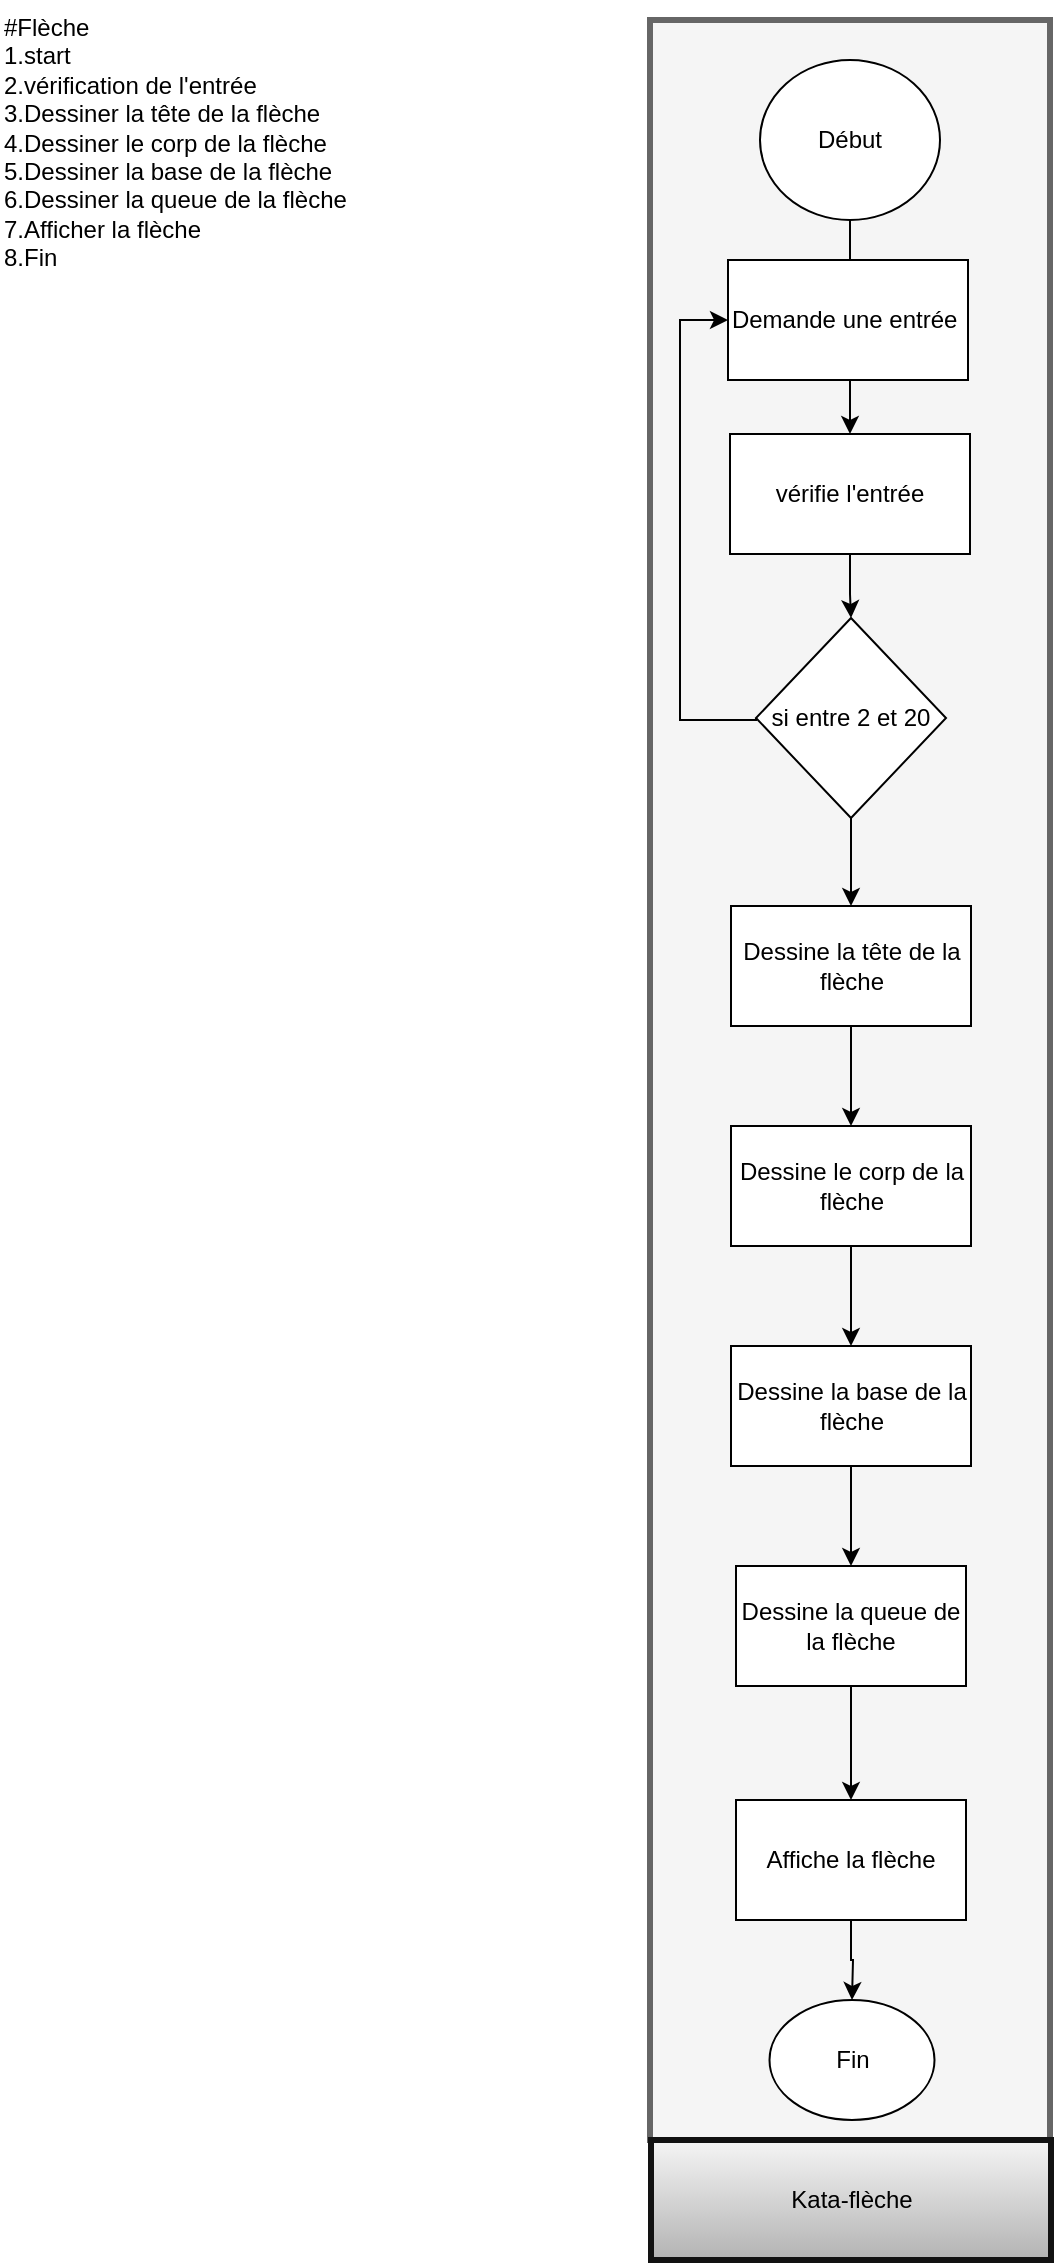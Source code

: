 <mxfile version="20.3.0" type="device" pages="4"><diagram id="q1qzM1LwMyGHsYmclR2t" name="Kata flèche"><mxGraphModel dx="1422" dy="905" grid="1" gridSize="10" guides="1" tooltips="1" connect="1" arrows="1" fold="1" page="1" pageScale="1" pageWidth="827" pageHeight="1169" math="0" shadow="0"><root><mxCell id="0"/><mxCell id="1" parent="0"/><mxCell id="boI8Sn5ArKPGlaF_78VB-24" value="" style="rounded=0;whiteSpace=wrap;html=1;fillColor=#f5f5f5;fontColor=#333333;strokeColor=#666666;strokeWidth=3;" parent="1" vertex="1"><mxGeometry x="335" y="20" width="200" height="1060" as="geometry"/></mxCell><mxCell id="boI8Sn5ArKPGlaF_78VB-1" value="#Flèche&#10;1.start&#10;2.vérification de l'entrée&#10;3.Dessiner la tête de la flèche&#10;4.Dessiner le corp de la flèche&#10;5.Dessiner la base de la flèche&#10;6.Dessiner la queue de la flèche&#10;7.Afficher la flèche &#10;8.Fin" style="text;whiteSpace=wrap;html=1;" parent="1" vertex="1"><mxGeometry x="10" y="10" width="200" height="150" as="geometry"/></mxCell><mxCell id="boI8Sn5ArKPGlaF_78VB-7" value="" style="edgeStyle=orthogonalEdgeStyle;rounded=0;orthogonalLoop=1;jettySize=auto;html=1;" parent="1" source="boI8Sn5ArKPGlaF_78VB-2" target="boI8Sn5ArKPGlaF_78VB-6" edge="1"><mxGeometry relative="1" as="geometry"/></mxCell><mxCell id="boI8Sn5ArKPGlaF_78VB-2" value="Début" style="ellipse;whiteSpace=wrap;html=1;" parent="1" vertex="1"><mxGeometry x="390" y="40" width="90" height="80" as="geometry"/></mxCell><mxCell id="REdIkn9EDG-xxL7GyyMX-2" style="edgeStyle=orthogonalEdgeStyle;rounded=0;orthogonalLoop=1;jettySize=auto;html=1;" parent="1" source="boI8Sn5ArKPGlaF_78VB-6" target="boI8Sn5ArKPGlaF_78VB-9" edge="1"><mxGeometry relative="1" as="geometry"/></mxCell><mxCell id="boI8Sn5ArKPGlaF_78VB-6" value="vérifie l'entrée" style="whiteSpace=wrap;html=1;" parent="1" vertex="1"><mxGeometry x="375" y="227" width="120" height="60" as="geometry"/></mxCell><mxCell id="boI8Sn5ArKPGlaF_78VB-11" style="edgeStyle=orthogonalEdgeStyle;rounded=0;orthogonalLoop=1;jettySize=auto;html=1;exitX=0;exitY=0.5;exitDx=0;exitDy=0;entryX=0;entryY=0.5;entryDx=0;entryDy=0;" parent="1" source="boI8Sn5ArKPGlaF_78VB-9" target="REdIkn9EDG-xxL7GyyMX-1" edge="1"><mxGeometry relative="1" as="geometry"><mxPoint x="438" y="180" as="targetPoint"/><Array as="points"><mxPoint x="388" y="370"/><mxPoint x="350" y="370"/><mxPoint x="350" y="170"/></Array></mxGeometry></mxCell><mxCell id="boI8Sn5ArKPGlaF_78VB-14" value="" style="edgeStyle=orthogonalEdgeStyle;rounded=0;orthogonalLoop=1;jettySize=auto;html=1;" parent="1" source="boI8Sn5ArKPGlaF_78VB-9" target="boI8Sn5ArKPGlaF_78VB-13" edge="1"><mxGeometry relative="1" as="geometry"/></mxCell><mxCell id="boI8Sn5ArKPGlaF_78VB-9" value="si entre 2 et 20" style="rhombus;whiteSpace=wrap;html=1;" parent="1" vertex="1"><mxGeometry x="388" y="319" width="95" height="100" as="geometry"/></mxCell><mxCell id="boI8Sn5ArKPGlaF_78VB-19" style="edgeStyle=orthogonalEdgeStyle;rounded=0;orthogonalLoop=1;jettySize=auto;html=1;entryX=0.5;entryY=0;entryDx=0;entryDy=0;" parent="1" source="boI8Sn5ArKPGlaF_78VB-13" target="boI8Sn5ArKPGlaF_78VB-16" edge="1"><mxGeometry relative="1" as="geometry"/></mxCell><mxCell id="boI8Sn5ArKPGlaF_78VB-13" value="Dessine la tête de la flèche" style="whiteSpace=wrap;html=1;" parent="1" vertex="1"><mxGeometry x="375.5" y="463" width="120" height="60" as="geometry"/></mxCell><mxCell id="boI8Sn5ArKPGlaF_78VB-20" style="edgeStyle=orthogonalEdgeStyle;rounded=0;orthogonalLoop=1;jettySize=auto;html=1;" parent="1" source="boI8Sn5ArKPGlaF_78VB-16" target="boI8Sn5ArKPGlaF_78VB-17" edge="1"><mxGeometry relative="1" as="geometry"/></mxCell><mxCell id="boI8Sn5ArKPGlaF_78VB-16" value="Dessine le corp de la flèche" style="whiteSpace=wrap;html=1;" parent="1" vertex="1"><mxGeometry x="375.5" y="573" width="120" height="60" as="geometry"/></mxCell><mxCell id="boI8Sn5ArKPGlaF_78VB-21" style="edgeStyle=orthogonalEdgeStyle;rounded=0;orthogonalLoop=1;jettySize=auto;html=1;entryX=0.5;entryY=0;entryDx=0;entryDy=0;" parent="1" source="boI8Sn5ArKPGlaF_78VB-17" target="boI8Sn5ArKPGlaF_78VB-18" edge="1"><mxGeometry relative="1" as="geometry"/></mxCell><mxCell id="boI8Sn5ArKPGlaF_78VB-17" value="Dessine la base de la flèche" style="whiteSpace=wrap;html=1;" parent="1" vertex="1"><mxGeometry x="375.5" y="683" width="120" height="60" as="geometry"/></mxCell><mxCell id="boI8Sn5ArKPGlaF_78VB-23" value="" style="edgeStyle=orthogonalEdgeStyle;rounded=0;orthogonalLoop=1;jettySize=auto;html=1;entryX=0.5;entryY=0;entryDx=0;entryDy=0;" parent="1" source="boI8Sn5ArKPGlaF_78VB-18" target="p_6DWz7DK_xtjwk2IAkU-1" edge="1"><mxGeometry relative="1" as="geometry"/></mxCell><mxCell id="boI8Sn5ArKPGlaF_78VB-18" value="Dessine la queue de la flèche" style="whiteSpace=wrap;html=1;" parent="1" vertex="1"><mxGeometry x="378" y="793" width="115" height="60" as="geometry"/></mxCell><mxCell id="boI8Sn5ArKPGlaF_78VB-22" value="Fin" style="ellipse;whiteSpace=wrap;html=1;" parent="1" vertex="1"><mxGeometry x="394.75" y="1010" width="82.5" height="60" as="geometry"/></mxCell><mxCell id="boI8Sn5ArKPGlaF_78VB-25" value="Kata-flèche" style="rounded=0;whiteSpace=wrap;html=1;fillColor=#f5f5f5;strokeColor=#121212;gradientColor=#b3b3b3;strokeWidth=3;" parent="1" vertex="1"><mxGeometry x="335.5" y="1080" width="200" height="60" as="geometry"/></mxCell><mxCell id="REdIkn9EDG-xxL7GyyMX-1" value="Demande une entrée&amp;nbsp;" style="whiteSpace=wrap;html=1;" parent="1" vertex="1"><mxGeometry x="374" y="140" width="120" height="60" as="geometry"/></mxCell><mxCell id="p_6DWz7DK_xtjwk2IAkU-5" value="" style="edgeStyle=orthogonalEdgeStyle;rounded=0;orthogonalLoop=1;jettySize=auto;html=1;" parent="1" source="p_6DWz7DK_xtjwk2IAkU-1" edge="1"><mxGeometry relative="1" as="geometry"><mxPoint x="436" y="1010" as="targetPoint"/></mxGeometry></mxCell><mxCell id="p_6DWz7DK_xtjwk2IAkU-1" value="Affiche la flèche" style="whiteSpace=wrap;html=1;" parent="1" vertex="1"><mxGeometry x="378" y="910" width="115" height="60" as="geometry"/></mxCell></root></mxGraphModel></diagram><diagram name="Copie de Kata flèche" id="09avqSc9FyPfxtvhs-ko"><mxGraphModel dx="1422" dy="861" grid="1" gridSize="10" guides="1" tooltips="1" connect="1" arrows="1" fold="1" page="1" pageScale="1" pageWidth="827" pageHeight="1169" math="0" shadow="0"><root><mxCell id="HNTKcm60JhzlJLqa6csW-0"/><mxCell id="HNTKcm60JhzlJLqa6csW-1" parent="HNTKcm60JhzlJLqa6csW-0"/><mxCell id="HNTKcm60JhzlJLqa6csW-2" value="" style="rounded=0;whiteSpace=wrap;html=1;fillColor=#f5f5f5;fontColor=#333333;strokeColor=#666666;strokeWidth=3;" parent="HNTKcm60JhzlJLqa6csW-1" vertex="1"><mxGeometry x="100" y="30" width="200" height="1060" as="geometry"/></mxCell><mxCell id="HNTKcm60JhzlJLqa6csW-3" value="#Flèche&#10;1.start&#10;2.vérification de l'entrée&#10;3.Dessiner la tête de la flèche&#10;4.Dessiner le corp de la flèche&#10;5.Dessiner la base de la flèche&#10;6.Dessiner la queue de la flèche&#10;7.Afficher la flèche &#10;8.Fin" style="text;whiteSpace=wrap;html=1;" parent="HNTKcm60JhzlJLqa6csW-1" vertex="1"><mxGeometry x="10" y="10" width="200" height="150" as="geometry"/></mxCell><mxCell id="HNTKcm60JhzlJLqa6csW-4" value="" style="edgeStyle=orthogonalEdgeStyle;rounded=0;orthogonalLoop=1;jettySize=auto;html=1;entryX=0.5;entryY=0;entryDx=0;entryDy=0;" parent="HNTKcm60JhzlJLqa6csW-1" source="HNTKcm60JhzlJLqa6csW-5" target="IJbFpIZOnZV6C-FxeISw-4" edge="1"><mxGeometry relative="1" as="geometry"><mxPoint x="750" y="130" as="targetPoint"/></mxGeometry></mxCell><mxCell id="HNTKcm60JhzlJLqa6csW-5" value="Début" style="ellipse;whiteSpace=wrap;html=1;" parent="HNTKcm60JhzlJLqa6csW-1" vertex="1"><mxGeometry x="710" width="90" height="80" as="geometry"/></mxCell><mxCell id="HNTKcm60JhzlJLqa6csW-8" style="edgeStyle=orthogonalEdgeStyle;rounded=0;orthogonalLoop=1;jettySize=auto;html=1;exitX=0;exitY=0.5;exitDx=0;exitDy=0;startArrow=oval;startFill=1;" parent="HNTKcm60JhzlJLqa6csW-1" source="HNTKcm60JhzlJLqa6csW-10" edge="1"><mxGeometry relative="1" as="geometry"><mxPoint x="756" y="200" as="targetPoint"/><Array as="points"><mxPoint x="640" y="480"/><mxPoint x="640" y="200"/></Array></mxGeometry></mxCell><mxCell id="IJbFpIZOnZV6C-FxeISw-26" style="edgeStyle=orthogonalEdgeStyle;rounded=0;orthogonalLoop=1;jettySize=auto;html=1;strokeColor=#000000;startArrow=none;startFill=0;" parent="HNTKcm60JhzlJLqa6csW-1" source="HNTKcm60JhzlJLqa6csW-10" target="IJbFpIZOnZV6C-FxeISw-2" edge="1"><mxGeometry relative="1" as="geometry"/></mxCell><mxCell id="HNTKcm60JhzlJLqa6csW-10" value="si entre 2 et 20" style="rhombus;whiteSpace=wrap;html=1;" parent="HNTKcm60JhzlJLqa6csW-1" vertex="1"><mxGeometry x="708" y="430" width="95" height="100" as="geometry"/></mxCell><mxCell id="IJbFpIZOnZV6C-FxeISw-28" style="edgeStyle=orthogonalEdgeStyle;rounded=0;orthogonalLoop=1;jettySize=auto;html=1;entryX=0.5;entryY=0;entryDx=0;entryDy=0;strokeColor=#000000;startArrow=none;startFill=0;" parent="HNTKcm60JhzlJLqa6csW-1" source="HNTKcm60JhzlJLqa6csW-12" target="HNTKcm60JhzlJLqa6csW-14" edge="1"><mxGeometry relative="1" as="geometry"/></mxCell><mxCell id="HNTKcm60JhzlJLqa6csW-12" value="Imprimer :&lt;br&gt;taille*espace + une étoile" style="whiteSpace=wrap;html=1;" parent="HNTKcm60JhzlJLqa6csW-1" vertex="1"><mxGeometry x="684" y="660" width="142.5" height="60" as="geometry"/></mxCell><mxCell id="IJbFpIZOnZV6C-FxeISw-29" style="edgeStyle=orthogonalEdgeStyle;rounded=0;orthogonalLoop=1;jettySize=auto;html=1;strokeColor=#000000;startArrow=none;startFill=0;" parent="HNTKcm60JhzlJLqa6csW-1" source="HNTKcm60JhzlJLqa6csW-14" target="IJbFpIZOnZV6C-FxeISw-5" edge="1"><mxGeometry relative="1" as="geometry"/></mxCell><mxCell id="HNTKcm60JhzlJLqa6csW-14" value="stoque dans une variable:&lt;br&gt;espace avant = taille de flèche -1" style="whiteSpace=wrap;html=1;" parent="HNTKcm60JhzlJLqa6csW-1" vertex="1"><mxGeometry x="680.5" y="760" width="150" height="60" as="geometry"/></mxCell><mxCell id="HNTKcm60JhzlJLqa6csW-15" style="edgeStyle=orthogonalEdgeStyle;rounded=0;orthogonalLoop=1;jettySize=auto;html=1;entryX=0.5;entryY=0;entryDx=0;entryDy=0;" parent="HNTKcm60JhzlJLqa6csW-1" source="HNTKcm60JhzlJLqa6csW-16" target="HNTKcm60JhzlJLqa6csW-18" edge="1"><mxGeometry relative="1" as="geometry"/></mxCell><mxCell id="HNTKcm60JhzlJLqa6csW-16" value="Dessine la base de la flèche" style="whiteSpace=wrap;html=1;" parent="HNTKcm60JhzlJLqa6csW-1" vertex="1"><mxGeometry x="980" y="660" width="120" height="60" as="geometry"/></mxCell><mxCell id="HNTKcm60JhzlJLqa6csW-17" value="" style="edgeStyle=orthogonalEdgeStyle;rounded=0;orthogonalLoop=1;jettySize=auto;html=1;entryX=0.5;entryY=0;entryDx=0;entryDy=0;" parent="HNTKcm60JhzlJLqa6csW-1" source="HNTKcm60JhzlJLqa6csW-18" target="HNTKcm60JhzlJLqa6csW-23" edge="1"><mxGeometry relative="1" as="geometry"/></mxCell><mxCell id="HNTKcm60JhzlJLqa6csW-18" value="Dessine la queue de la flèche" style="whiteSpace=wrap;html=1;" parent="HNTKcm60JhzlJLqa6csW-1" vertex="1"><mxGeometry x="982.5" y="770" width="115" height="60" as="geometry"/></mxCell><mxCell id="HNTKcm60JhzlJLqa6csW-19" value="Fin" style="ellipse;whiteSpace=wrap;html=1;" parent="HNTKcm60JhzlJLqa6csW-1" vertex="1"><mxGeometry x="999.25" y="987" width="82.5" height="60" as="geometry"/></mxCell><mxCell id="HNTKcm60JhzlJLqa6csW-20" value="Kata-flèche" style="rounded=0;whiteSpace=wrap;html=1;fillColor=#f5f5f5;strokeColor=#121212;gradientColor=#b3b3b3;strokeWidth=3;" parent="HNTKcm60JhzlJLqa6csW-1" vertex="1"><mxGeometry x="982.5" y="1070" width="200" height="60" as="geometry"/></mxCell><mxCell id="IJbFpIZOnZV6C-FxeISw-23" style="edgeStyle=orthogonalEdgeStyle;rounded=0;orthogonalLoop=1;jettySize=auto;html=1;entryX=0.5;entryY=0;entryDx=0;entryDy=0;strokeColor=#000000;startArrow=oval;startFill=1;" parent="HNTKcm60JhzlJLqa6csW-1" source="HNTKcm60JhzlJLqa6csW-21" target="HNTKcm60JhzlJLqa6csW-10" edge="1"><mxGeometry relative="1" as="geometry"/></mxCell><mxCell id="HNTKcm60JhzlJLqa6csW-21" value="Demande une entrée&amp;nbsp;" style="whiteSpace=wrap;html=1;" parent="HNTKcm60JhzlJLqa6csW-1" vertex="1"><mxGeometry x="695" y="320" width="120" height="60" as="geometry"/></mxCell><mxCell id="HNTKcm60JhzlJLqa6csW-22" value="" style="edgeStyle=orthogonalEdgeStyle;rounded=0;orthogonalLoop=1;jettySize=auto;html=1;" parent="HNTKcm60JhzlJLqa6csW-1" source="HNTKcm60JhzlJLqa6csW-23" edge="1"><mxGeometry relative="1" as="geometry"><mxPoint x="1040.5" y="987" as="targetPoint"/></mxGeometry></mxCell><mxCell id="HNTKcm60JhzlJLqa6csW-23" value="Affiche la flèche" style="whiteSpace=wrap;html=1;" parent="HNTKcm60JhzlJLqa6csW-1" vertex="1"><mxGeometry x="982.5" y="887" width="115" height="60" as="geometry"/></mxCell><mxCell id="IJbFpIZOnZV6C-FxeISw-22" style="edgeStyle=orthogonalEdgeStyle;rounded=0;orthogonalLoop=1;jettySize=auto;html=1;strokeColor=#000000;startArrow=none;startFill=0;" parent="HNTKcm60JhzlJLqa6csW-1" source="3QEhI-nlSMYF2Cr6cxFO-2" target="HNTKcm60JhzlJLqa6csW-21" edge="1"><mxGeometry relative="1" as="geometry"/></mxCell><mxCell id="3QEhI-nlSMYF2Cr6cxFO-2" value="Affiche les conditions d'entrées" style="rounded=0;whiteSpace=wrap;html=1;" parent="HNTKcm60JhzlJLqa6csW-1" vertex="1"><mxGeometry x="695" y="220" width="120" height="60" as="geometry"/></mxCell><mxCell id="3QEhI-nlSMYF2Cr6cxFO-5" value="Dessine la tête de la flèche" style="ellipse;whiteSpace=wrap;html=1;" parent="HNTKcm60JhzlJLqa6csW-1" vertex="1"><mxGeometry x="900" y="30" width="90" height="80" as="geometry"/></mxCell><mxCell id="IJbFpIZOnZV6C-FxeISw-27" style="edgeStyle=orthogonalEdgeStyle;rounded=0;orthogonalLoop=1;jettySize=auto;html=1;strokeColor=#000000;startArrow=none;startFill=0;" parent="HNTKcm60JhzlJLqa6csW-1" source="IJbFpIZOnZV6C-FxeISw-2" target="HNTKcm60JhzlJLqa6csW-12" edge="1"><mxGeometry relative="1" as="geometry"/></mxCell><mxCell id="IJbFpIZOnZV6C-FxeISw-2" value="stoque l'entrée dans une variable : taille" style="rounded=0;whiteSpace=wrap;html=1;" parent="HNTKcm60JhzlJLqa6csW-1" vertex="1"><mxGeometry x="695" y="560" width="120" height="60" as="geometry"/></mxCell><mxCell id="IJbFpIZOnZV6C-FxeISw-21" style="edgeStyle=orthogonalEdgeStyle;rounded=0;orthogonalLoop=1;jettySize=auto;html=1;strokeColor=#000000;startArrow=none;startFill=0;" parent="HNTKcm60JhzlJLqa6csW-1" source="IJbFpIZOnZV6C-FxeISw-4" target="3QEhI-nlSMYF2Cr6cxFO-2" edge="1"><mxGeometry relative="1" as="geometry"/></mxCell><mxCell id="IJbFpIZOnZV6C-FxeISw-4" value="Stoque un espace dans une variable" style="rounded=0;whiteSpace=wrap;html=1;" parent="HNTKcm60JhzlJLqa6csW-1" vertex="1"><mxGeometry x="695" y="120" width="120" height="60" as="geometry"/></mxCell><mxCell id="IJbFpIZOnZV6C-FxeISw-30" style="edgeStyle=orthogonalEdgeStyle;rounded=0;orthogonalLoop=1;jettySize=auto;html=1;strokeColor=#000000;startArrow=none;startFill=0;" parent="HNTKcm60JhzlJLqa6csW-1" source="IJbFpIZOnZV6C-FxeISw-5" target="IJbFpIZOnZV6C-FxeISw-6" edge="1"><mxGeometry relative="1" as="geometry"/></mxCell><mxCell id="IJbFpIZOnZV6C-FxeISw-5" value="stoque dans une variable:&lt;br&gt;espace après = 1" style="whiteSpace=wrap;html=1;" parent="HNTKcm60JhzlJLqa6csW-1" vertex="1"><mxGeometry x="680" y="860" width="150" height="60" as="geometry"/></mxCell><mxCell id="IJbFpIZOnZV6C-FxeISw-31" style="edgeStyle=orthogonalEdgeStyle;rounded=0;orthogonalLoop=1;jettySize=auto;html=1;entryX=0.5;entryY=0;entryDx=0;entryDy=0;strokeColor=#000000;startArrow=none;startFill=0;" parent="HNTKcm60JhzlJLqa6csW-1" source="IJbFpIZOnZV6C-FxeISw-6" target="IJbFpIZOnZV6C-FxeISw-7" edge="1"><mxGeometry relative="1" as="geometry"/></mxCell><mxCell id="IJbFpIZOnZV6C-FxeISw-6" value="stoque dans une variable:&lt;br&gt;taille du corp de la flèche = taille -1" style="whiteSpace=wrap;html=1;" parent="HNTKcm60JhzlJLqa6csW-1" vertex="1"><mxGeometry x="680.5" y="960" width="150" height="60" as="geometry"/></mxCell><mxCell id="IJbFpIZOnZV6C-FxeISw-32" style="edgeStyle=orthogonalEdgeStyle;rounded=0;orthogonalLoop=1;jettySize=auto;html=1;strokeColor=#000000;startArrow=none;startFill=0;" parent="HNTKcm60JhzlJLqa6csW-1" source="IJbFpIZOnZV6C-FxeISw-7" target="IJbFpIZOnZV6C-FxeISw-8" edge="1"><mxGeometry relative="1" as="geometry"/></mxCell><mxCell id="IJbFpIZOnZV6C-FxeISw-7" value="Imprimer :&lt;br&gt;&amp;nbsp;espace avant*espace + une étoile + nombre d'espace après*espace + une étoile" style="whiteSpace=wrap;html=1;" parent="HNTKcm60JhzlJLqa6csW-1" vertex="1"><mxGeometry x="680.5" y="1070" width="150" height="120" as="geometry"/></mxCell><mxCell id="IJbFpIZOnZV6C-FxeISw-33" style="edgeStyle=orthogonalEdgeStyle;rounded=0;orthogonalLoop=1;jettySize=auto;html=1;entryX=0.5;entryY=0;entryDx=0;entryDy=0;strokeColor=#000000;startArrow=none;startFill=0;" parent="HNTKcm60JhzlJLqa6csW-1" source="IJbFpIZOnZV6C-FxeISw-8" target="IJbFpIZOnZV6C-FxeISw-9" edge="1"><mxGeometry relative="1" as="geometry"/></mxCell><mxCell id="IJbFpIZOnZV6C-FxeISw-8" value="décrémenter la variable&amp;nbsp; espaces avant&lt;span style=&quot;color: rgba(0, 0, 0, 0); font-family: monospace; font-size: 0px; text-align: start;&quot;&gt;%3CmxGraphModel%3E%3Croot%3E%3CmxCell%20id%3D%220%22%2F%3E%3CmxCell%20id%3D%221%22%20parent%3D%220%22%2F%3E%3CmxCell%20id%3D%222%22%20value%3D%22stoque%20dans%20une%20variable%3A%26lt%3Bbr%26gt%3Btaille%20du%20corp%20de%20la%20fl%C3%A8che%20%3D%20taille%20-1%22%20style%3D%22whiteSpace%3Dwrap%3Bhtml%3D1%3B%22%20vertex%3D%221%22%20parent%3D%221%22%3E%3CmxGeometry%20x%3D%22358%22%20y%3D%22830%22%20width%3D%22150%22%20height%3D%2260%22%20as%3D%22geometry%22%2F%3E%3C%2FmxCell%3E%3C%2Froot%3E%3C%2FmxGraphModel%3E&lt;/span&gt;" style="whiteSpace=wrap;html=1;" parent="HNTKcm60JhzlJLqa6csW-1" vertex="1"><mxGeometry x="680.5" y="1240" width="150" height="60" as="geometry"/></mxCell><mxCell id="IJbFpIZOnZV6C-FxeISw-10" style="edgeStyle=orthogonalEdgeStyle;rounded=0;orthogonalLoop=1;jettySize=auto;html=1;strokeColor=#000000;startArrow=oval;startFill=1;exitX=0;exitY=0.5;exitDx=0;exitDy=0;" parent="HNTKcm60JhzlJLqa6csW-1" source="IJbFpIZOnZV6C-FxeISw-12" edge="1"><mxGeometry relative="1" as="geometry"><mxPoint x="756" y="1050" as="targetPoint"/><Array as="points"><mxPoint x="640" y="1525"/><mxPoint x="640" y="1050"/></Array></mxGeometry></mxCell><mxCell id="IJbFpIZOnZV6C-FxeISw-34" style="edgeStyle=orthogonalEdgeStyle;rounded=0;orthogonalLoop=1;jettySize=auto;html=1;strokeColor=#000000;startArrow=none;startFill=0;" parent="HNTKcm60JhzlJLqa6csW-1" source="IJbFpIZOnZV6C-FxeISw-9" target="IJbFpIZOnZV6C-FxeISw-12" edge="1"><mxGeometry relative="1" as="geometry"/></mxCell><mxCell id="IJbFpIZOnZV6C-FxeISw-9" value="incrémenter la variable espaces après" style="whiteSpace=wrap;html=1;" parent="HNTKcm60JhzlJLqa6csW-1" vertex="1"><mxGeometry x="680" y="1350" width="150" height="60" as="geometry"/></mxCell><mxCell id="IJbFpIZOnZV6C-FxeISw-35" style="edgeStyle=orthogonalEdgeStyle;rounded=0;orthogonalLoop=1;jettySize=auto;html=1;strokeColor=#000000;startArrow=none;startFill=0;" parent="HNTKcm60JhzlJLqa6csW-1" source="IJbFpIZOnZV6C-FxeISw-12" target="IJbFpIZOnZV6C-FxeISw-17" edge="1"><mxGeometry relative="1" as="geometry"/></mxCell><mxCell id="IJbFpIZOnZV6C-FxeISw-12" value="index = taille de la flèche -1&amp;nbsp;" style="rhombus;whiteSpace=wrap;html=1;" parent="HNTKcm60JhzlJLqa6csW-1" vertex="1"><mxGeometry x="688.82" y="1460" width="133.37" height="130" as="geometry"/></mxCell><mxCell id="IJbFpIZOnZV6C-FxeISw-36" style="edgeStyle=orthogonalEdgeStyle;rounded=0;orthogonalLoop=1;jettySize=auto;html=1;entryX=0.5;entryY=0;entryDx=0;entryDy=0;strokeColor=#000000;startArrow=none;startFill=0;" parent="HNTKcm60JhzlJLqa6csW-1" source="IJbFpIZOnZV6C-FxeISw-17" target="IJbFpIZOnZV6C-FxeISw-19" edge="1"><mxGeometry relative="1" as="geometry"/></mxCell><mxCell id="IJbFpIZOnZV6C-FxeISw-17" value="Imprimer :&lt;br&gt;((taille*2)+1)*étoile" style="whiteSpace=wrap;html=1;" parent="HNTKcm60JhzlJLqa6csW-1" vertex="1"><mxGeometry x="695" y="1640" width="120" height="60" as="geometry"/></mxCell><mxCell id="IJbFpIZOnZV6C-FxeISw-37" style="edgeStyle=orthogonalEdgeStyle;rounded=0;orthogonalLoop=1;jettySize=auto;html=1;strokeColor=#000000;startArrow=none;startFill=0;" parent="HNTKcm60JhzlJLqa6csW-1" source="IJbFpIZOnZV6C-FxeISw-19" target="IJbFpIZOnZV6C-FxeISw-20" edge="1"><mxGeometry relative="1" as="geometry"/></mxCell><mxCell id="IJbFpIZOnZV6C-FxeISw-19" value="Imprimer :&lt;br&gt;taille*espace + étoile" style="whiteSpace=wrap;html=1;" parent="HNTKcm60JhzlJLqa6csW-1" vertex="1"><mxGeometry x="695.5" y="1753.5" width="120" height="60" as="geometry"/></mxCell><mxCell id="IJbFpIZOnZV6C-FxeISw-38" style="edgeStyle=orthogonalEdgeStyle;rounded=0;orthogonalLoop=1;jettySize=auto;html=1;strokeColor=#000000;startArrow=oval;startFill=1;" parent="HNTKcm60JhzlJLqa6csW-1" source="IJbFpIZOnZV6C-FxeISw-20" edge="1"><mxGeometry relative="1" as="geometry"><mxPoint x="750" y="1730" as="targetPoint"/><Array as="points"><mxPoint x="640" y="1925"/><mxPoint x="640" y="1730"/></Array></mxGeometry></mxCell><mxCell id="IJbFpIZOnZV6C-FxeISw-41" value="" style="edgeStyle=orthogonalEdgeStyle;rounded=0;orthogonalLoop=1;jettySize=auto;html=1;strokeColor=#000000;startArrow=none;startFill=0;" parent="HNTKcm60JhzlJLqa6csW-1" source="IJbFpIZOnZV6C-FxeISw-20" target="IJbFpIZOnZV6C-FxeISw-40" edge="1"><mxGeometry relative="1" as="geometry"/></mxCell><mxCell id="IJbFpIZOnZV6C-FxeISw-20" value="index = taille de la flèche&amp;nbsp;" style="rhombus;whiteSpace=wrap;html=1;" parent="HNTKcm60JhzlJLqa6csW-1" vertex="1"><mxGeometry x="689.13" y="1860" width="133.37" height="130" as="geometry"/></mxCell><mxCell id="IJbFpIZOnZV6C-FxeISw-40" value="Fin" style="whiteSpace=wrap;html=1;" parent="HNTKcm60JhzlJLqa6csW-1" vertex="1"><mxGeometry x="695.815" y="2040" width="120" height="60" as="geometry"/></mxCell></root></mxGraphModel></diagram><diagram id="QkOO0tLWJ2IBD-dM1qOZ" name="Le pendu"><mxGraphModel dx="1422" dy="861" grid="1" gridSize="10" guides="1" tooltips="1" connect="1" arrows="1" fold="1" page="1" pageScale="1" pageWidth="827" pageHeight="1169" math="0" shadow="0"><root><mxCell id="0"/><mxCell id="1" parent="0"/><mxCell id="_ck9_8S3tevbAPYAMp4F-2" value="" style="edgeStyle=orthogonalEdgeStyle;rounded=0;orthogonalLoop=1;jettySize=auto;html=1;" parent="1" source="_ck9_8S3tevbAPYAMp4F-3" edge="1"><mxGeometry relative="1" as="geometry"><mxPoint x="330" y="140" as="targetPoint"/></mxGeometry></mxCell><mxCell id="_ck9_8S3tevbAPYAMp4F-3" value="Début" style="ellipse;whiteSpace=wrap;html=1;" parent="1" vertex="1"><mxGeometry x="285" y="20" width="90" height="80" as="geometry"/></mxCell><mxCell id="_ck9_8S3tevbAPYAMp4F-7" value="" style="edgeStyle=orthogonalEdgeStyle;rounded=0;orthogonalLoop=1;jettySize=auto;html=1;entryX=0.5;entryY=0;entryDx=0;entryDy=0;" parent="1" source="_ck9_8S3tevbAPYAMp4F-8" target="_ck9_8S3tevbAPYAMp4F-23" edge="1"><mxGeometry relative="1" as="geometry"><mxPoint x="330" y="578.5" as="targetPoint"/></mxGeometry></mxCell><mxCell id="_ck9_8S3tevbAPYAMp4F-22" style="edgeStyle=orthogonalEdgeStyle;rounded=0;orthogonalLoop=1;jettySize=auto;html=1;entryX=0;entryY=0.75;entryDx=0;entryDy=0;exitX=0;exitY=0.5;exitDx=0;exitDy=0;startArrow=oval;startFill=1;" parent="1" source="_ck9_8S3tevbAPYAMp4F-8" edge="1"><mxGeometry relative="1" as="geometry"><mxPoint x="270.68" y="185" as="targetPoint"/><Array as="points"><mxPoint x="170" y="495"/><mxPoint x="170" y="185"/></Array></mxGeometry></mxCell><mxCell id="_ck9_8S3tevbAPYAMp4F-8" value="C'est une &lt;br&gt;lettre ?" style="rhombus;whiteSpace=wrap;html=1;" parent="1" vertex="1"><mxGeometry x="272.86" y="434.5" width="116.64" height="121" as="geometry"/></mxCell><mxCell id="_ck9_8S3tevbAPYAMp4F-17" value="Fin" style="ellipse;whiteSpace=wrap;html=1;" parent="1" vertex="1"><mxGeometry x="90.25" y="880" width="82.5" height="60" as="geometry"/></mxCell><mxCell id="_ck9_8S3tevbAPYAMp4F-26" style="edgeStyle=orthogonalEdgeStyle;rounded=0;orthogonalLoop=1;jettySize=auto;html=1;entryX=1;entryY=0.5;entryDx=0;entryDy=0;" parent="1" source="_ck9_8S3tevbAPYAMp4F-23" edge="1"><mxGeometry relative="1" as="geometry"><mxPoint x="390.68" y="170" as="targetPoint"/><Array as="points"><mxPoint x="331" y="680"/><mxPoint x="420" y="680"/><mxPoint x="420" y="170"/></Array></mxGeometry></mxCell><mxCell id="UaxlabspV6gTa3y-Q3HX-5" value="" style="edgeStyle=orthogonalEdgeStyle;rounded=0;orthogonalLoop=1;jettySize=auto;html=1;startArrow=oval;startFill=1;" parent="1" source="_ck9_8S3tevbAPYAMp4F-23" target="UaxlabspV6gTa3y-Q3HX-4" edge="1"><mxGeometry relative="1" as="geometry"/></mxCell><mxCell id="_ck9_8S3tevbAPYAMp4F-23" value="elle à déja été &lt;br&gt;utiliser ?" style="rhombus;whiteSpace=wrap;html=1;" parent="1" vertex="1"><mxGeometry x="272.5" y="591.5" width="117" height="119" as="geometry"/></mxCell><mxCell id="UaxlabspV6gTa3y-Q3HX-7" value="" style="edgeStyle=orthogonalEdgeStyle;rounded=0;orthogonalLoop=1;jettySize=auto;html=1;" parent="1" source="UaxlabspV6gTa3y-Q3HX-4" target="UaxlabspV6gTa3y-Q3HX-6" edge="1"><mxGeometry relative="1" as="geometry"/></mxCell><mxCell id="UaxlabspV6gTa3y-Q3HX-4" value="Affiche le mots caché avec la lettre rentrée" style="whiteSpace=wrap;html=1;" parent="1" vertex="1"><mxGeometry x="71.5" y="542.5" width="120" height="60" as="geometry"/></mxCell><mxCell id="UaxlabspV6gTa3y-Q3HX-8" style="edgeStyle=orthogonalEdgeStyle;rounded=0;orthogonalLoop=1;jettySize=auto;html=1;entryX=0.5;entryY=0;entryDx=0;entryDy=0;" parent="1" source="UaxlabspV6gTa3y-Q3HX-6" target="_ck9_8S3tevbAPYAMp4F-17" edge="1"><mxGeometry relative="1" as="geometry"><mxPoint x="133.5" y="870" as="targetPoint"/></mxGeometry></mxCell><mxCell id="UaxlabspV6gTa3y-Q3HX-9" style="edgeStyle=orthogonalEdgeStyle;rounded=0;orthogonalLoop=1;jettySize=auto;html=1;" parent="1" source="UaxlabspV6gTa3y-Q3HX-6" edge="1"><mxGeometry relative="1" as="geometry"><mxPoint x="270" y="150" as="targetPoint"/><Array as="points"><mxPoint x="40" y="746"/><mxPoint x="40" y="150"/></Array></mxGeometry></mxCell><mxCell id="UaxlabspV6gTa3y-Q3HX-6" value="Mots trouvé ou max d'erreur atteint ?" style="rhombus;whiteSpace=wrap;html=1;" parent="1" vertex="1"><mxGeometry x="65" y="672.5" width="133" height="147.5" as="geometry"/></mxCell><mxCell id="WvgxOnpA6THI2IYGM-EH-20" value="" style="edgeStyle=orthogonalEdgeStyle;rounded=0;orthogonalLoop=1;jettySize=auto;html=1;exitX=0.5;exitY=1;exitDx=0;exitDy=0;" parent="1" source="WvgxOnpA6THI2IYGM-EH-2" target="WvgxOnpA6THI2IYGM-EH-19" edge="1"><mxGeometry relative="1" as="geometry"><mxPoint x="579.32" y="120" as="sourcePoint"/><Array as="points"><mxPoint x="580" y="110"/></Array></mxGeometry></mxCell><mxCell id="WvgxOnpA6THI2IYGM-EH-2" value="Début" style="ellipse;whiteSpace=wrap;html=1;" parent="1" vertex="1"><mxGeometry x="535" y="30" width="90" height="80" as="geometry"/></mxCell><mxCell id="WvgxOnpA6THI2IYGM-EH-5" value="" style="edgeStyle=orthogonalEdgeStyle;rounded=0;orthogonalLoop=1;jettySize=auto;html=1;entryX=0.5;entryY=0;entryDx=0;entryDy=0;" parent="1" source="WvgxOnpA6THI2IYGM-EH-7" target="WvgxOnpA6THI2IYGM-EH-11" edge="1"><mxGeometry relative="1" as="geometry"><mxPoint x="826.86" y="510.5" as="targetPoint"/></mxGeometry></mxCell><mxCell id="WvgxOnpA6THI2IYGM-EH-6" style="edgeStyle=orthogonalEdgeStyle;rounded=0;orthogonalLoop=1;jettySize=auto;html=1;entryX=0;entryY=0.75;entryDx=0;entryDy=0;exitX=0;exitY=0.5;exitDx=0;exitDy=0;startArrow=oval;startFill=1;" parent="1" source="WvgxOnpA6THI2IYGM-EH-7" target="WvgxOnpA6THI2IYGM-EH-13" edge="1"><mxGeometry relative="1" as="geometry"><mxPoint x="753.5" y="249" as="targetPoint"/><Array as="points"><mxPoint x="730" y="321"/><mxPoint x="730" y="122"/></Array></mxGeometry></mxCell><mxCell id="WvgxOnpA6THI2IYGM-EH-7" value="C'est une &lt;br&gt;lettre ?" style="rhombus;whiteSpace=wrap;html=1;" parent="1" vertex="1"><mxGeometry x="765.36" y="260" width="116.64" height="121" as="geometry"/></mxCell><mxCell id="WvgxOnpA6THI2IYGM-EH-8" value="Fin" style="ellipse;whiteSpace=wrap;html=1;" parent="1" vertex="1"><mxGeometry x="975" y="580" width="82.5" height="60" as="geometry"/></mxCell><mxCell id="bew_DV-MnA0yESmG8S3J-20" style="edgeStyle=orthogonalEdgeStyle;rounded=0;orthogonalLoop=1;jettySize=auto;html=1;entryX=0;entryY=0.5;entryDx=0;entryDy=0;startArrow=none;startFill=0;" edge="1" parent="1" source="WvgxOnpA6THI2IYGM-EH-11" target="WvgxOnpA6THI2IYGM-EH-18"><mxGeometry relative="1" as="geometry"/></mxCell><mxCell id="bew_DV-MnA0yESmG8S3J-30" style="edgeStyle=orthogonalEdgeStyle;rounded=0;orthogonalLoop=1;jettySize=auto;html=1;startArrow=oval;startFill=1;entryX=0.5;entryY=0;entryDx=0;entryDy=0;" edge="1" parent="1" source="WvgxOnpA6THI2IYGM-EH-11" target="bew_DV-MnA0yESmG8S3J-32"><mxGeometry relative="1" as="geometry"><Array as="points"><mxPoint x="824" y="525"/></Array></mxGeometry></mxCell><mxCell id="WvgxOnpA6THI2IYGM-EH-11" value="Déja été &lt;br&gt;utiliser ?" style="rhombus;whiteSpace=wrap;html=1;" parent="1" vertex="1"><mxGeometry x="765" y="401.5" width="117" height="119" as="geometry"/></mxCell><mxCell id="bew_DV-MnA0yESmG8S3J-12" style="edgeStyle=orthogonalEdgeStyle;rounded=0;orthogonalLoop=1;jettySize=auto;html=1;startArrow=none;startFill=0;" edge="1" parent="1" source="WvgxOnpA6THI2IYGM-EH-13" target="bew_DV-MnA0yESmG8S3J-8"><mxGeometry relative="1" as="geometry"/></mxCell><mxCell id="WvgxOnpA6THI2IYGM-EH-13" value="Affiche les conditions d'entrées" style="whiteSpace=wrap;html=1;" parent="1" vertex="1"><mxGeometry x="763.5" y="76.5" width="120" height="60" as="geometry"/></mxCell><mxCell id="bew_DV-MnA0yESmG8S3J-40" style="edgeStyle=orthogonalEdgeStyle;rounded=0;orthogonalLoop=1;jettySize=auto;html=1;entryX=0;entryY=0.5;entryDx=0;entryDy=0;startArrow=oval;startFill=1;" edge="1" parent="1" source="WvgxOnpA6THI2IYGM-EH-15" target="bew_DV-MnA0yESmG8S3J-39"><mxGeometry relative="1" as="geometry"/></mxCell><mxCell id="WvgxOnpA6THI2IYGM-EH-15" value="Affiche la variable :&amp;nbsp;&lt;b&gt;motATrouver&lt;/b&gt;&lt;br&gt;&amp;nbsp;avec un message d'échecs&amp;nbsp;" style="whiteSpace=wrap;html=1;" parent="1" vertex="1"><mxGeometry x="1121" y="122.75" width="120" height="60" as="geometry"/></mxCell><mxCell id="bew_DV-MnA0yESmG8S3J-9" style="edgeStyle=orthogonalEdgeStyle;rounded=0;orthogonalLoop=1;jettySize=auto;html=1;startArrow=oval;startFill=1;exitX=0.5;exitY=1;exitDx=0;exitDy=0;entryX=0.5;entryY=0;entryDx=0;entryDy=0;" edge="1" parent="1" source="WvgxOnpA6THI2IYGM-EH-18" target="bew_DV-MnA0yESmG8S3J-21"><mxGeometry relative="1" as="geometry"><Array as="points"><mxPoint x="1017" y="276"/><mxPoint x="1017" y="276"/></Array></mxGeometry></mxCell><mxCell id="bew_DV-MnA0yESmG8S3J-19" style="edgeStyle=orthogonalEdgeStyle;rounded=0;orthogonalLoop=1;jettySize=auto;html=1;startArrow=none;startFill=0;exitX=0.5;exitY=1;exitDx=0;exitDy=0;" edge="1" parent="1" source="bew_DV-MnA0yESmG8S3J-21" target="bew_DV-MnA0yESmG8S3J-18"><mxGeometry relative="1" as="geometry"/></mxCell><mxCell id="bew_DV-MnA0yESmG8S3J-35" style="edgeStyle=orthogonalEdgeStyle;rounded=0;orthogonalLoop=1;jettySize=auto;html=1;entryX=0;entryY=0.5;entryDx=0;entryDy=0;startArrow=none;startFill=0;" edge="1" parent="1" source="WvgxOnpA6THI2IYGM-EH-18" target="WvgxOnpA6THI2IYGM-EH-15"><mxGeometry relative="1" as="geometry"/></mxCell><mxCell id="WvgxOnpA6THI2IYGM-EH-18" value="&lt;b&gt;erreurs&lt;/b&gt; = 9" style="rhombus;whiteSpace=wrap;html=1;" parent="1" vertex="1"><mxGeometry x="950" y="79" width="133" height="147.5" as="geometry"/></mxCell><mxCell id="WvgxOnpA6THI2IYGM-EH-22" value="" style="edgeStyle=orthogonalEdgeStyle;rounded=0;orthogonalLoop=1;jettySize=auto;html=1;entryX=0.5;entryY=0;entryDx=0;entryDy=0;" parent="1" source="WvgxOnpA6THI2IYGM-EH-19" target="bew_DV-MnA0yESmG8S3J-7" edge="1"><mxGeometry relative="1" as="geometry"><mxPoint x="580" y="220" as="targetPoint"/></mxGeometry></mxCell><mxCell id="WvgxOnpA6THI2IYGM-EH-19" value="Génére un mots aléatoire et le stock dans une variable : &lt;b&gt;motATrouver&lt;/b&gt;" style="whiteSpace=wrap;html=1;" parent="1" vertex="1"><mxGeometry x="520" y="130" width="120" height="60" as="geometry"/></mxCell><mxCell id="WvgxOnpA6THI2IYGM-EH-28" value="" style="edgeStyle=orthogonalEdgeStyle;rounded=0;orthogonalLoop=1;jettySize=auto;html=1;entryX=0.5;entryY=0;entryDx=0;entryDy=0;" parent="1" target="bew_DV-MnA0yESmG8S3J-24" edge="1"><mxGeometry relative="1" as="geometry"><mxPoint x="580" y="280" as="sourcePoint"/><mxPoint x="580" y="370" as="targetPoint"/></mxGeometry></mxCell><mxCell id="WvgxOnpA6THI2IYGM-EH-29" style="edgeStyle=orthogonalEdgeStyle;rounded=0;orthogonalLoop=1;jettySize=auto;html=1;entryX=0.25;entryY=0;entryDx=0;entryDy=0;exitX=1;exitY=0.5;exitDx=0;exitDy=0;" parent="1" source="WvgxOnpA6THI2IYGM-EH-27" target="WvgxOnpA6THI2IYGM-EH-13" edge="1"><mxGeometry relative="1" as="geometry"><mxPoint x="800" y="336.5" as="sourcePoint"/><Array as="points"><mxPoint x="680" y="573"/><mxPoint x="680" y="47"/><mxPoint x="794" y="47"/></Array></mxGeometry></mxCell><mxCell id="WvgxOnpA6THI2IYGM-EH-27" value="Affiche le variable :&amp;nbsp;&lt;b&gt;motCaché&lt;/b&gt;" style="whiteSpace=wrap;html=1;" parent="1" vertex="1"><mxGeometry x="520" y="542.5" width="120" height="60" as="geometry"/></mxCell><mxCell id="bew_DV-MnA0yESmG8S3J-5" style="edgeStyle=orthogonalEdgeStyle;rounded=0;orthogonalLoop=1;jettySize=auto;html=1;entryX=0.5;entryY=0;entryDx=0;entryDy=0;startArrow=none;startFill=0;" edge="1" parent="1" source="bew_DV-MnA0yESmG8S3J-1" target="bew_DV-MnA0yESmG8S3J-4"><mxGeometry relative="1" as="geometry"/></mxCell><mxCell id="bew_DV-MnA0yESmG8S3J-1" value="Demande une entrée&amp;nbsp;" style="whiteSpace=wrap;html=1;" vertex="1" parent="1"><mxGeometry x="272" y="230" width="120" height="60" as="geometry"/></mxCell><mxCell id="bew_DV-MnA0yESmG8S3J-2" style="edgeStyle=orthogonalEdgeStyle;rounded=0;orthogonalLoop=1;jettySize=auto;html=1;strokeColor=#000000;startArrow=none;startFill=0;" edge="1" parent="1" source="bew_DV-MnA0yESmG8S3J-3" target="bew_DV-MnA0yESmG8S3J-1"><mxGeometry relative="1" as="geometry"/></mxCell><mxCell id="bew_DV-MnA0yESmG8S3J-3" value="Affiche les conditions d'entrées" style="rounded=0;whiteSpace=wrap;html=1;" vertex="1" parent="1"><mxGeometry x="272.36" y="140" width="120" height="60" as="geometry"/></mxCell><mxCell id="bew_DV-MnA0yESmG8S3J-6" style="edgeStyle=orthogonalEdgeStyle;rounded=0;orthogonalLoop=1;jettySize=auto;html=1;startArrow=none;startFill=0;" edge="1" parent="1" source="bew_DV-MnA0yESmG8S3J-4" target="_ck9_8S3tevbAPYAMp4F-8"><mxGeometry relative="1" as="geometry"/></mxCell><mxCell id="bew_DV-MnA0yESmG8S3J-4" value="stock l'entrée dans une variable :&amp;nbsp;" style="whiteSpace=wrap;html=1;" vertex="1" parent="1"><mxGeometry x="271.5" y="320" width="120" height="60" as="geometry"/></mxCell><mxCell id="bew_DV-MnA0yESmG8S3J-7" value="Déclare une variable : &lt;b&gt;motCaché&lt;/b&gt; contenant une chaine de caractère contenant des underscores en fonction de la taille de la variable : &lt;b&gt;motATrouver&lt;/b&gt;" style="whiteSpace=wrap;html=1;" vertex="1" parent="1"><mxGeometry x="520" y="220" width="120" height="120" as="geometry"/></mxCell><mxCell id="bew_DV-MnA0yESmG8S3J-11" style="edgeStyle=orthogonalEdgeStyle;rounded=0;orthogonalLoop=1;jettySize=auto;html=1;entryX=0.5;entryY=0;entryDx=0;entryDy=0;startArrow=none;startFill=0;" edge="1" parent="1" source="bew_DV-MnA0yESmG8S3J-8" target="WvgxOnpA6THI2IYGM-EH-7"><mxGeometry relative="1" as="geometry"><mxPoint x="823.5" y="276.5" as="targetPoint"/></mxGeometry></mxCell><mxCell id="bew_DV-MnA0yESmG8S3J-8" value="Demande une entrée&amp;nbsp;" style="whiteSpace=wrap;html=1;" vertex="1" parent="1"><mxGeometry x="763.5" y="176.5" width="120" height="60" as="geometry"/></mxCell><mxCell id="bew_DV-MnA0yESmG8S3J-34" style="edgeStyle=orthogonalEdgeStyle;rounded=0;orthogonalLoop=1;jettySize=auto;html=1;entryX=0.5;entryY=0;entryDx=0;entryDy=0;startArrow=oval;startFill=1;" edge="1" parent="1" source="bew_DV-MnA0yESmG8S3J-18" target="WvgxOnpA6THI2IYGM-EH-8"><mxGeometry relative="1" as="geometry"/></mxCell><mxCell id="bew_DV-MnA0yESmG8S3J-18" value="Affiche la variable &lt;b&gt;motATrouver&lt;/b&gt; avec un message de réussite" style="whiteSpace=wrap;html=1;" vertex="1" parent="1"><mxGeometry x="956.5" y="460" width="120" height="60" as="geometry"/></mxCell><mxCell id="bew_DV-MnA0yESmG8S3J-37" style="edgeStyle=orthogonalEdgeStyle;rounded=0;orthogonalLoop=1;jettySize=auto;html=1;startArrow=oval;startFill=1;" edge="1" parent="1" source="bew_DV-MnA0yESmG8S3J-21"><mxGeometry relative="1" as="geometry"><mxPoint x="1160" y="350" as="targetPoint"/></mxGeometry></mxCell><mxCell id="bew_DV-MnA0yESmG8S3J-21" value="motCaché = motATrouver&amp;nbsp;" style="rhombus;whiteSpace=wrap;html=1;" vertex="1" parent="1"><mxGeometry x="950" y="276.25" width="133" height="147.5" as="geometry"/></mxCell><mxCell id="bew_DV-MnA0yESmG8S3J-23" style="edgeStyle=orthogonalEdgeStyle;rounded=0;orthogonalLoop=1;jettySize=auto;html=1;entryX=0.5;entryY=1;entryDx=0;entryDy=0;startArrow=none;startFill=0;exitX=0;exitY=0.5;exitDx=0;exitDy=0;" edge="1" parent="1" source="bew_DV-MnA0yESmG8S3J-22" target="WvgxOnpA6THI2IYGM-EH-27"><mxGeometry relative="1" as="geometry"><mxPoint x="763" y="667" as="sourcePoint"/><mxPoint x="763.5" y="80.5" as="targetPoint"/><Array as="points"><mxPoint x="763" y="690"/><mxPoint x="580" y="690"/></Array></mxGeometry></mxCell><mxCell id="bew_DV-MnA0yESmG8S3J-22" value="Remplace les underscores correspondant par la lettre entrée" style="whiteSpace=wrap;html=1;" vertex="1" parent="1"><mxGeometry x="763" y="648" width="120" height="82" as="geometry"/></mxCell><mxCell id="bew_DV-MnA0yESmG8S3J-27" style="edgeStyle=orthogonalEdgeStyle;rounded=0;orthogonalLoop=1;jettySize=auto;html=1;entryX=0.5;entryY=0;entryDx=0;entryDy=0;startArrow=none;startFill=0;" edge="1" parent="1" source="bew_DV-MnA0yESmG8S3J-24" target="bew_DV-MnA0yESmG8S3J-26"><mxGeometry relative="1" as="geometry"/></mxCell><mxCell id="bew_DV-MnA0yESmG8S3J-24" value="Déclare une liste afin de stocker les lettres utilisé : &lt;b&gt;lettreUitlisé&lt;/b&gt;" style="whiteSpace=wrap;html=1;" vertex="1" parent="1"><mxGeometry x="520" y="374" width="120" height="60" as="geometry"/></mxCell><mxCell id="bew_DV-MnA0yESmG8S3J-28" style="edgeStyle=orthogonalEdgeStyle;rounded=0;orthogonalLoop=1;jettySize=auto;html=1;startArrow=none;startFill=0;" edge="1" parent="1" source="bew_DV-MnA0yESmG8S3J-26" target="WvgxOnpA6THI2IYGM-EH-27"><mxGeometry relative="1" as="geometry"/></mxCell><mxCell id="bew_DV-MnA0yESmG8S3J-26" value="Déclare une variable : &lt;b&gt;erreurs&lt;/b&gt;" style="whiteSpace=wrap;html=1;" vertex="1" parent="1"><mxGeometry x="520" y="460" width="120" height="60" as="geometry"/></mxCell><mxCell id="bew_DV-MnA0yESmG8S3J-33" style="edgeStyle=orthogonalEdgeStyle;rounded=0;orthogonalLoop=1;jettySize=auto;html=1;startArrow=oval;startFill=1;" edge="1" parent="1" source="bew_DV-MnA0yESmG8S3J-32" target="bew_DV-MnA0yESmG8S3J-22"><mxGeometry relative="1" as="geometry"/></mxCell><mxCell id="bew_DV-MnA0yESmG8S3J-32" value="Ajoute la lettre à la liste :&amp;nbsp;&lt;b&gt;lettreUitlisé&lt;/b&gt;" style="whiteSpace=wrap;html=1;" vertex="1" parent="1"><mxGeometry x="763.5" y="556" width="120" height="60" as="geometry"/></mxCell><mxCell id="bew_DV-MnA0yESmG8S3J-41" style="edgeStyle=orthogonalEdgeStyle;rounded=0;orthogonalLoop=1;jettySize=auto;html=1;entryX=0.75;entryY=0;entryDx=0;entryDy=0;startArrow=oval;startFill=1;" edge="1" parent="1" source="bew_DV-MnA0yESmG8S3J-38" target="WvgxOnpA6THI2IYGM-EH-13"><mxGeometry relative="1" as="geometry"><Array as="points"><mxPoint x="1400" y="351"/><mxPoint x="1400" y="57"/><mxPoint x="854" y="57"/></Array></mxGeometry></mxCell><mxCell id="bew_DV-MnA0yESmG8S3J-38" value="&lt;b&gt;erreurs += 1&lt;/b&gt;" style="whiteSpace=wrap;html=1;" vertex="1" parent="1"><mxGeometry x="1140" y="321" width="120" height="60" as="geometry"/></mxCell><mxCell id="bew_DV-MnA0yESmG8S3J-39" value="Fin" style="ellipse;whiteSpace=wrap;html=1;" vertex="1" parent="1"><mxGeometry x="1310" y="122.75" width="82.5" height="60" as="geometry"/></mxCell></root></mxGraphModel></diagram><diagram id="mmzg06zDh8r4rZu7So3Z" name="Kata-square"><mxGraphModel dx="1422" dy="861" grid="1" gridSize="10" guides="1" tooltips="1" connect="1" arrows="1" fold="1" page="1" pageScale="1" pageWidth="827" pageHeight="1169" math="0" shadow="0"><root><mxCell id="0"/><mxCell id="1" parent="0"/><mxCell id="0qhTBGUhfKpZiSXKCj5d-2" value="" style="edgeStyle=orthogonalEdgeStyle;rounded=0;orthogonalLoop=1;jettySize=auto;html=1;" parent="1" source="MXNdCBcS_DaimvZmhy9X-1" target="0qhTBGUhfKpZiSXKCj5d-1" edge="1"><mxGeometry relative="1" as="geometry"/></mxCell><mxCell id="MXNdCBcS_DaimvZmhy9X-1" value="Début" style="ellipse;whiteSpace=wrap;html=1;strokeColor=#121212;strokeWidth=1;" parent="1" vertex="1"><mxGeometry x="369" y="20" width="90" height="80" as="geometry"/></mxCell><mxCell id="0qhTBGUhfKpZiSXKCj5d-6" value="" style="edgeStyle=orthogonalEdgeStyle;rounded=0;orthogonalLoop=1;jettySize=auto;html=1;" parent="1" source="0qhTBGUhfKpZiSXKCj5d-1" target="0qhTBGUhfKpZiSXKCj5d-5" edge="1"><mxGeometry relative="1" as="geometry"/></mxCell><mxCell id="0qhTBGUhfKpZiSXKCj5d-1" value="Demande une entrée" style="whiteSpace=wrap;html=1;strokeColor=#121212;strokeWidth=1;" parent="1" vertex="1"><mxGeometry x="354" y="130" width="120" height="60" as="geometry"/></mxCell><mxCell id="0qhTBGUhfKpZiSXKCj5d-8" style="edgeStyle=orthogonalEdgeStyle;rounded=0;orthogonalLoop=1;jettySize=auto;html=1;" parent="1" edge="1"><mxGeometry relative="1" as="geometry"><Array as="points"><mxPoint x="480" y="372"/><mxPoint x="520" y="372"/><mxPoint x="520" y="110"/></Array><mxPoint x="480" y="370" as="sourcePoint"/><mxPoint x="410" y="110" as="targetPoint"/></mxGeometry></mxCell><mxCell id="0qhTBGUhfKpZiSXKCj5d-10" value="" style="edgeStyle=orthogonalEdgeStyle;rounded=0;orthogonalLoop=1;jettySize=auto;html=1;" parent="1" source="0qhTBGUhfKpZiSXKCj5d-3" target="0qhTBGUhfKpZiSXKCj5d-9" edge="1"><mxGeometry relative="1" as="geometry"/></mxCell><mxCell id="0qhTBGUhfKpZiSXKCj5d-3" value="Est-ce un nombre&amp;nbsp;?" style="rhombus;whiteSpace=wrap;html=1;strokeColor=#121212;strokeWidth=1;" parent="1" vertex="1"><mxGeometry x="351" y="313" width="126" height="117" as="geometry"/></mxCell><mxCell id="0qhTBGUhfKpZiSXKCj5d-7" style="edgeStyle=orthogonalEdgeStyle;rounded=0;orthogonalLoop=1;jettySize=auto;html=1;entryX=0.5;entryY=0;entryDx=0;entryDy=0;" parent="1" source="0qhTBGUhfKpZiSXKCj5d-5" target="0qhTBGUhfKpZiSXKCj5d-3" edge="1"><mxGeometry relative="1" as="geometry"/></mxCell><mxCell id="0qhTBGUhfKpZiSXKCj5d-5" value="Vérifie l'entrée" style="whiteSpace=wrap;html=1;strokeColor=#121212;strokeWidth=1;" parent="1" vertex="1"><mxGeometry x="354" y="220" width="120" height="60" as="geometry"/></mxCell><mxCell id="0qhTBGUhfKpZiSXKCj5d-11" style="edgeStyle=orthogonalEdgeStyle;rounded=0;orthogonalLoop=1;jettySize=auto;html=1;exitX=0;exitY=0.5;exitDx=0;exitDy=0;" parent="1" source="0qhTBGUhfKpZiSXKCj5d-9" edge="1"><mxGeometry relative="1" as="geometry"><Array as="points"><mxPoint x="300" y="540"/><mxPoint x="300" y="120"/></Array><mxPoint x="414" y="120" as="targetPoint"/></mxGeometry></mxCell><mxCell id="0qhTBGUhfKpZiSXKCj5d-13" value="" style="edgeStyle=orthogonalEdgeStyle;rounded=0;orthogonalLoop=1;jettySize=auto;html=1;" parent="1" source="0qhTBGUhfKpZiSXKCj5d-9" target="0qhTBGUhfKpZiSXKCj5d-12" edge="1"><mxGeometry relative="1" as="geometry"/></mxCell><mxCell id="0qhTBGUhfKpZiSXKCj5d-9" value="Est-ce un nombre positif?" style="rhombus;whiteSpace=wrap;html=1;strokeColor=#121212;strokeWidth=1;" parent="1" vertex="1"><mxGeometry x="352" y="480" width="124" height="120" as="geometry"/></mxCell><mxCell id="0qhTBGUhfKpZiSXKCj5d-15" value="" style="edgeStyle=orthogonalEdgeStyle;rounded=0;orthogonalLoop=1;jettySize=auto;html=1;" parent="1" source="0qhTBGUhfKpZiSXKCj5d-12" target="0qhTBGUhfKpZiSXKCj5d-14" edge="1"><mxGeometry relative="1" as="geometry"/></mxCell><mxCell id="0qhTBGUhfKpZiSXKCj5d-12" value="additionner la taille du carré au premier chiffre" style="whiteSpace=wrap;html=1;strokeColor=#121212;strokeWidth=1;" parent="1" vertex="1"><mxGeometry x="354" y="640" width="120" height="60" as="geometry"/></mxCell><mxCell id="0qhTBGUhfKpZiSXKCj5d-14" value="Répeter l'operation n fois (n = la taille du carré)" style="whiteSpace=wrap;html=1;strokeColor=#121212;strokeWidth=1;" parent="1" vertex="1"><mxGeometry x="354" y="780" width="120" height="60" as="geometry"/></mxCell><mxCell id="mAwI8Eg0k4zoFJ-E41GH-1" value="Affiche les conditions d'entrées" style="whiteSpace=wrap;html=1;" vertex="1" parent="1"><mxGeometry x="540" y="130" width="120" height="60" as="geometry"/></mxCell><mxCell id="mAwI8Eg0k4zoFJ-E41GH-2" value="Demande une entrée&amp;nbsp;" style="whiteSpace=wrap;html=1;" vertex="1" parent="1"><mxGeometry x="540" y="230" width="120" height="60" as="geometry"/></mxCell></root></mxGraphModel></diagram></mxfile>
